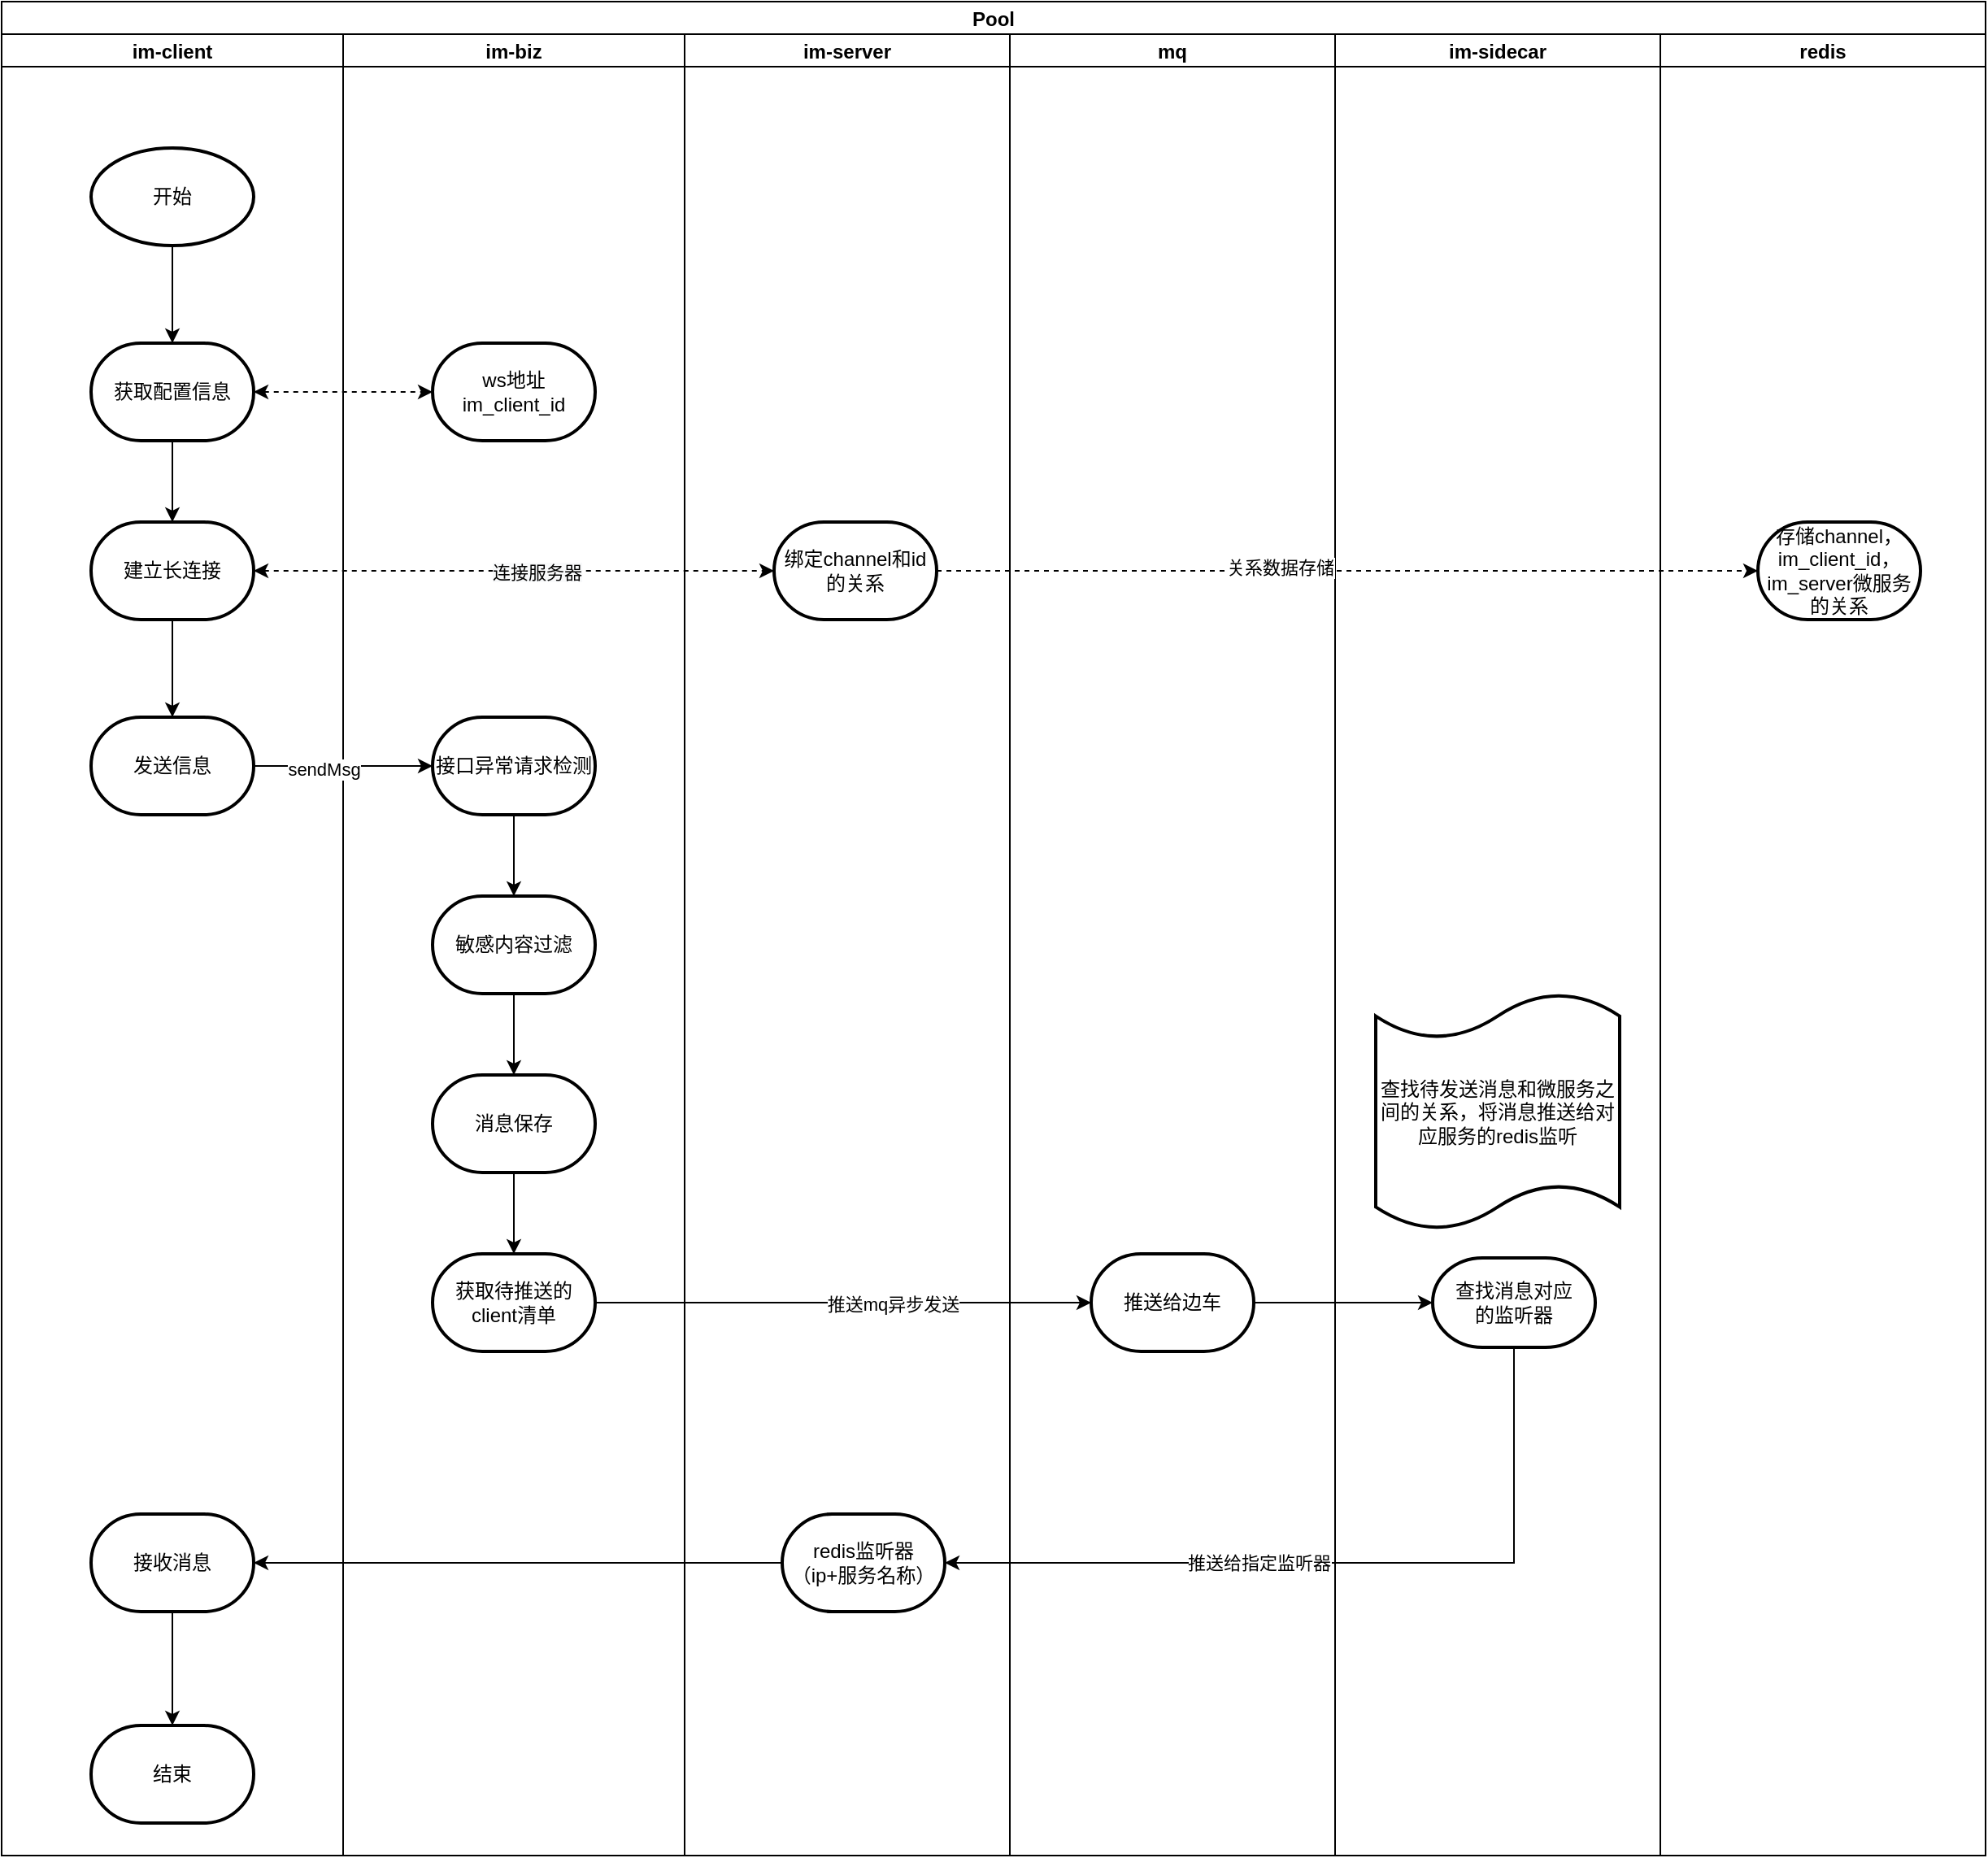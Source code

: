 <mxfile version="20.3.3" type="github">
  <diagram id="p_YzD1MOQoMGkonQV_qi" name="第 1 页">
    <mxGraphModel dx="1359" dy="781" grid="1" gridSize="10" guides="1" tooltips="1" connect="1" arrows="1" fold="1" page="1" pageScale="1" pageWidth="827" pageHeight="1169" math="0" shadow="0">
      <root>
        <mxCell id="0" />
        <mxCell id="1" parent="0" />
        <mxCell id="aXgUhf5NJgYudJebkA_Z-13" value="Pool" style="swimlane;childLayout=stackLayout;resizeParent=1;resizeParentMax=0;startSize=20;" vertex="1" parent="1">
          <mxGeometry x="30" y="20" width="1220" height="1140" as="geometry" />
        </mxCell>
        <mxCell id="aXgUhf5NJgYudJebkA_Z-14" value="im-client" style="swimlane;startSize=20;" vertex="1" parent="aXgUhf5NJgYudJebkA_Z-13">
          <mxGeometry y="20" width="210" height="1120" as="geometry" />
        </mxCell>
        <mxCell id="aXgUhf5NJgYudJebkA_Z-20" style="edgeStyle=orthogonalEdgeStyle;rounded=0;orthogonalLoop=1;jettySize=auto;html=1;" edge="1" parent="aXgUhf5NJgYudJebkA_Z-14" source="aXgUhf5NJgYudJebkA_Z-17" target="aXgUhf5NJgYudJebkA_Z-19">
          <mxGeometry relative="1" as="geometry" />
        </mxCell>
        <mxCell id="aXgUhf5NJgYudJebkA_Z-17" value="开始" style="strokeWidth=2;html=1;shape=mxgraph.flowchart.start_1;whiteSpace=wrap;" vertex="1" parent="aXgUhf5NJgYudJebkA_Z-14">
          <mxGeometry x="55" y="70" width="100" height="60" as="geometry" />
        </mxCell>
        <mxCell id="aXgUhf5NJgYudJebkA_Z-24" style="edgeStyle=orthogonalEdgeStyle;rounded=0;orthogonalLoop=1;jettySize=auto;html=1;entryX=0.5;entryY=0;entryDx=0;entryDy=0;entryPerimeter=0;startArrow=none;startFill=0;" edge="1" parent="aXgUhf5NJgYudJebkA_Z-14" source="aXgUhf5NJgYudJebkA_Z-19" target="aXgUhf5NJgYudJebkA_Z-23">
          <mxGeometry relative="1" as="geometry" />
        </mxCell>
        <mxCell id="aXgUhf5NJgYudJebkA_Z-19" value="获取配置信息" style="strokeWidth=2;html=1;shape=mxgraph.flowchart.terminator;whiteSpace=wrap;" vertex="1" parent="aXgUhf5NJgYudJebkA_Z-14">
          <mxGeometry x="55" y="190" width="100" height="60" as="geometry" />
        </mxCell>
        <mxCell id="aXgUhf5NJgYudJebkA_Z-29" style="edgeStyle=orthogonalEdgeStyle;rounded=0;orthogonalLoop=1;jettySize=auto;html=1;startArrow=none;startFill=0;" edge="1" parent="aXgUhf5NJgYudJebkA_Z-14" source="aXgUhf5NJgYudJebkA_Z-23" target="aXgUhf5NJgYudJebkA_Z-28">
          <mxGeometry relative="1" as="geometry" />
        </mxCell>
        <mxCell id="aXgUhf5NJgYudJebkA_Z-23" value="建立长连接" style="strokeWidth=2;html=1;shape=mxgraph.flowchart.terminator;whiteSpace=wrap;" vertex="1" parent="aXgUhf5NJgYudJebkA_Z-14">
          <mxGeometry x="55" y="300" width="100" height="60" as="geometry" />
        </mxCell>
        <mxCell id="aXgUhf5NJgYudJebkA_Z-28" value="发送信息" style="strokeWidth=2;html=1;shape=mxgraph.flowchart.terminator;whiteSpace=wrap;" vertex="1" parent="aXgUhf5NJgYudJebkA_Z-14">
          <mxGeometry x="55" y="420" width="100" height="60" as="geometry" />
        </mxCell>
        <mxCell id="aXgUhf5NJgYudJebkA_Z-62" style="edgeStyle=orthogonalEdgeStyle;rounded=0;orthogonalLoop=1;jettySize=auto;html=1;startArrow=none;startFill=0;" edge="1" parent="aXgUhf5NJgYudJebkA_Z-14" source="aXgUhf5NJgYudJebkA_Z-59" target="aXgUhf5NJgYudJebkA_Z-61">
          <mxGeometry relative="1" as="geometry" />
        </mxCell>
        <mxCell id="aXgUhf5NJgYudJebkA_Z-59" value="接收消息" style="strokeWidth=2;html=1;shape=mxgraph.flowchart.terminator;whiteSpace=wrap;" vertex="1" parent="aXgUhf5NJgYudJebkA_Z-14">
          <mxGeometry x="55" y="910" width="100" height="60" as="geometry" />
        </mxCell>
        <mxCell id="aXgUhf5NJgYudJebkA_Z-61" value="结束" style="strokeWidth=2;html=1;shape=mxgraph.flowchart.terminator;whiteSpace=wrap;" vertex="1" parent="aXgUhf5NJgYudJebkA_Z-14">
          <mxGeometry x="55" y="1040" width="100" height="60" as="geometry" />
        </mxCell>
        <mxCell id="aXgUhf5NJgYudJebkA_Z-15" value="im-biz" style="swimlane;startSize=20;" vertex="1" parent="aXgUhf5NJgYudJebkA_Z-13">
          <mxGeometry x="210" y="20" width="210" height="1120" as="geometry" />
        </mxCell>
        <mxCell id="aXgUhf5NJgYudJebkA_Z-21" value="ws地址&lt;br&gt;im_client_id" style="strokeWidth=2;html=1;shape=mxgraph.flowchart.terminator;whiteSpace=wrap;" vertex="1" parent="aXgUhf5NJgYudJebkA_Z-15">
          <mxGeometry x="55" y="190" width="100" height="60" as="geometry" />
        </mxCell>
        <mxCell id="aXgUhf5NJgYudJebkA_Z-35" style="edgeStyle=orthogonalEdgeStyle;rounded=0;orthogonalLoop=1;jettySize=auto;html=1;entryX=0.5;entryY=0;entryDx=0;entryDy=0;entryPerimeter=0;startArrow=none;startFill=0;" edge="1" parent="aXgUhf5NJgYudJebkA_Z-15" source="aXgUhf5NJgYudJebkA_Z-30" target="aXgUhf5NJgYudJebkA_Z-33">
          <mxGeometry relative="1" as="geometry" />
        </mxCell>
        <mxCell id="aXgUhf5NJgYudJebkA_Z-30" value="接口异常请求检测" style="strokeWidth=2;html=1;shape=mxgraph.flowchart.terminator;whiteSpace=wrap;" vertex="1" parent="aXgUhf5NJgYudJebkA_Z-15">
          <mxGeometry x="55" y="420" width="100" height="60" as="geometry" />
        </mxCell>
        <mxCell id="aXgUhf5NJgYudJebkA_Z-36" style="edgeStyle=orthogonalEdgeStyle;rounded=0;orthogonalLoop=1;jettySize=auto;html=1;startArrow=none;startFill=0;exitX=0.5;exitY=1;exitDx=0;exitDy=0;exitPerimeter=0;" edge="1" parent="aXgUhf5NJgYudJebkA_Z-15" source="aXgUhf5NJgYudJebkA_Z-41" target="aXgUhf5NJgYudJebkA_Z-34">
          <mxGeometry relative="1" as="geometry" />
        </mxCell>
        <mxCell id="aXgUhf5NJgYudJebkA_Z-45" value="" style="edgeStyle=orthogonalEdgeStyle;rounded=0;orthogonalLoop=1;jettySize=auto;html=1;startArrow=none;startFill=0;" edge="1" parent="aXgUhf5NJgYudJebkA_Z-15" source="aXgUhf5NJgYudJebkA_Z-33" target="aXgUhf5NJgYudJebkA_Z-41">
          <mxGeometry relative="1" as="geometry" />
        </mxCell>
        <mxCell id="aXgUhf5NJgYudJebkA_Z-33" value="敏感内容过滤" style="strokeWidth=2;html=1;shape=mxgraph.flowchart.terminator;whiteSpace=wrap;" vertex="1" parent="aXgUhf5NJgYudJebkA_Z-15">
          <mxGeometry x="55" y="530" width="100" height="60" as="geometry" />
        </mxCell>
        <mxCell id="aXgUhf5NJgYudJebkA_Z-34" value="获取待推送的client清单" style="strokeWidth=2;html=1;shape=mxgraph.flowchart.terminator;whiteSpace=wrap;" vertex="1" parent="aXgUhf5NJgYudJebkA_Z-15">
          <mxGeometry x="55" y="750" width="100" height="60" as="geometry" />
        </mxCell>
        <mxCell id="aXgUhf5NJgYudJebkA_Z-41" value="消息保存" style="strokeWidth=2;html=1;shape=mxgraph.flowchart.terminator;whiteSpace=wrap;" vertex="1" parent="aXgUhf5NJgYudJebkA_Z-15">
          <mxGeometry x="55" y="640" width="100" height="60" as="geometry" />
        </mxCell>
        <mxCell id="aXgUhf5NJgYudJebkA_Z-39" style="edgeStyle=orthogonalEdgeStyle;rounded=0;orthogonalLoop=1;jettySize=auto;html=1;entryX=0;entryY=0.5;entryDx=0;entryDy=0;entryPerimeter=0;startArrow=none;startFill=0;" edge="1" parent="aXgUhf5NJgYudJebkA_Z-13" source="aXgUhf5NJgYudJebkA_Z-34" target="aXgUhf5NJgYudJebkA_Z-38">
          <mxGeometry relative="1" as="geometry" />
        </mxCell>
        <mxCell id="aXgUhf5NJgYudJebkA_Z-40" value="推送mq异步发送" style="edgeLabel;html=1;align=center;verticalAlign=middle;resizable=0;points=[];" vertex="1" connectable="0" parent="aXgUhf5NJgYudJebkA_Z-39">
          <mxGeometry x="0.2" y="-1" relative="1" as="geometry">
            <mxPoint as="offset" />
          </mxGeometry>
        </mxCell>
        <mxCell id="aXgUhf5NJgYudJebkA_Z-16" value="im-server" style="swimlane;startSize=20;" vertex="1" parent="aXgUhf5NJgYudJebkA_Z-13">
          <mxGeometry x="420" y="20" width="200" height="1120" as="geometry" />
        </mxCell>
        <mxCell id="aXgUhf5NJgYudJebkA_Z-25" value="绑定channel和id的关系" style="strokeWidth=2;html=1;shape=mxgraph.flowchart.terminator;whiteSpace=wrap;" vertex="1" parent="aXgUhf5NJgYudJebkA_Z-16">
          <mxGeometry x="55" y="300" width="100" height="60" as="geometry" />
        </mxCell>
        <mxCell id="aXgUhf5NJgYudJebkA_Z-46" value="redis监听器&lt;br&gt;（ip+服务名称）" style="strokeWidth=2;html=1;shape=mxgraph.flowchart.terminator;whiteSpace=wrap;" vertex="1" parent="aXgUhf5NJgYudJebkA_Z-16">
          <mxGeometry x="60" y="910" width="100" height="60" as="geometry" />
        </mxCell>
        <mxCell id="aXgUhf5NJgYudJebkA_Z-22" style="edgeStyle=orthogonalEdgeStyle;rounded=0;orthogonalLoop=1;jettySize=auto;html=1;startArrow=classic;startFill=1;dashed=1;" edge="1" parent="aXgUhf5NJgYudJebkA_Z-13" source="aXgUhf5NJgYudJebkA_Z-19" target="aXgUhf5NJgYudJebkA_Z-21">
          <mxGeometry relative="1" as="geometry" />
        </mxCell>
        <mxCell id="aXgUhf5NJgYudJebkA_Z-26" style="edgeStyle=orthogonalEdgeStyle;rounded=0;orthogonalLoop=1;jettySize=auto;html=1;startArrow=classic;startFill=1;dashed=1;exitX=1;exitY=0.5;exitDx=0;exitDy=0;exitPerimeter=0;" edge="1" parent="aXgUhf5NJgYudJebkA_Z-13" target="aXgUhf5NJgYudJebkA_Z-25" source="aXgUhf5NJgYudJebkA_Z-23">
          <mxGeometry relative="1" as="geometry">
            <mxPoint x="365" y="350" as="sourcePoint" />
          </mxGeometry>
        </mxCell>
        <mxCell id="aXgUhf5NJgYudJebkA_Z-27" value="&lt;span style=&quot;background-color: rgb(248, 249, 250);&quot;&gt;连接服务器&lt;/span&gt;" style="edgeLabel;html=1;align=center;verticalAlign=middle;resizable=0;points=[];" vertex="1" connectable="0" parent="aXgUhf5NJgYudJebkA_Z-26">
          <mxGeometry x="0.087" y="-1" relative="1" as="geometry">
            <mxPoint as="offset" />
          </mxGeometry>
        </mxCell>
        <mxCell id="aXgUhf5NJgYudJebkA_Z-31" style="edgeStyle=orthogonalEdgeStyle;rounded=0;orthogonalLoop=1;jettySize=auto;html=1;startArrow=none;startFill=0;" edge="1" parent="aXgUhf5NJgYudJebkA_Z-13" source="aXgUhf5NJgYudJebkA_Z-28" target="aXgUhf5NJgYudJebkA_Z-30">
          <mxGeometry relative="1" as="geometry" />
        </mxCell>
        <mxCell id="aXgUhf5NJgYudJebkA_Z-32" value="sendMsg" style="edgeLabel;html=1;align=center;verticalAlign=middle;resizable=0;points=[];" vertex="1" connectable="0" parent="aXgUhf5NJgYudJebkA_Z-31">
          <mxGeometry x="-0.218" y="-2" relative="1" as="geometry">
            <mxPoint as="offset" />
          </mxGeometry>
        </mxCell>
        <mxCell id="aXgUhf5NJgYudJebkA_Z-37" value="mq" style="swimlane;startSize=20;" vertex="1" parent="aXgUhf5NJgYudJebkA_Z-13">
          <mxGeometry x="620" y="20" width="200" height="1120" as="geometry" />
        </mxCell>
        <mxCell id="aXgUhf5NJgYudJebkA_Z-38" value="推送给边车" style="strokeWidth=2;html=1;shape=mxgraph.flowchart.terminator;whiteSpace=wrap;" vertex="1" parent="aXgUhf5NJgYudJebkA_Z-37">
          <mxGeometry x="50" y="750" width="100" height="60" as="geometry" />
        </mxCell>
        <mxCell id="aXgUhf5NJgYudJebkA_Z-47" value="im-sidecar" style="swimlane;startSize=20;" vertex="1" parent="aXgUhf5NJgYudJebkA_Z-13">
          <mxGeometry x="820" y="20" width="200" height="1120" as="geometry" />
        </mxCell>
        <mxCell id="aXgUhf5NJgYudJebkA_Z-48" value="查找消息对应&lt;br&gt;的监听器" style="strokeWidth=2;html=1;shape=mxgraph.flowchart.terminator;whiteSpace=wrap;" vertex="1" parent="aXgUhf5NJgYudJebkA_Z-47">
          <mxGeometry x="60" y="752.5" width="100" height="55" as="geometry" />
        </mxCell>
        <mxCell id="aXgUhf5NJgYudJebkA_Z-63" value="查找待发送消息和微服务之间的关系，将消息推送给对应服务的redis监听" style="shape=tape;whiteSpace=wrap;html=1;strokeWidth=2;size=0.19" vertex="1" parent="aXgUhf5NJgYudJebkA_Z-47">
          <mxGeometry x="25" y="590" width="150" height="145" as="geometry" />
        </mxCell>
        <mxCell id="aXgUhf5NJgYudJebkA_Z-49" value="" style="edgeStyle=orthogonalEdgeStyle;rounded=0;orthogonalLoop=1;jettySize=auto;html=1;startArrow=none;startFill=0;" edge="1" parent="aXgUhf5NJgYudJebkA_Z-13" source="aXgUhf5NJgYudJebkA_Z-38" target="aXgUhf5NJgYudJebkA_Z-48">
          <mxGeometry relative="1" as="geometry" />
        </mxCell>
        <mxCell id="aXgUhf5NJgYudJebkA_Z-50" value="redis" style="swimlane;startSize=20;" vertex="1" parent="aXgUhf5NJgYudJebkA_Z-13">
          <mxGeometry x="1020" y="20" width="200" height="1120" as="geometry" />
        </mxCell>
        <mxCell id="aXgUhf5NJgYudJebkA_Z-52" value="存储channel，im_client_id，im_server微服务的关系" style="strokeWidth=2;html=1;shape=mxgraph.flowchart.terminator;whiteSpace=wrap;" vertex="1" parent="aXgUhf5NJgYudJebkA_Z-50">
          <mxGeometry x="60" y="300" width="100" height="60" as="geometry" />
        </mxCell>
        <mxCell id="aXgUhf5NJgYudJebkA_Z-55" style="edgeStyle=orthogonalEdgeStyle;rounded=0;orthogonalLoop=1;jettySize=auto;html=1;startArrow=none;startFill=0;dashed=1;" edge="1" parent="aXgUhf5NJgYudJebkA_Z-13" source="aXgUhf5NJgYudJebkA_Z-25" target="aXgUhf5NJgYudJebkA_Z-52">
          <mxGeometry relative="1" as="geometry" />
        </mxCell>
        <mxCell id="aXgUhf5NJgYudJebkA_Z-56" value="关系数据存储" style="edgeLabel;html=1;align=center;verticalAlign=middle;resizable=0;points=[];" vertex="1" connectable="0" parent="aXgUhf5NJgYudJebkA_Z-55">
          <mxGeometry x="-0.164" y="2" relative="1" as="geometry">
            <mxPoint as="offset" />
          </mxGeometry>
        </mxCell>
        <mxCell id="aXgUhf5NJgYudJebkA_Z-57" style="edgeStyle=orthogonalEdgeStyle;rounded=0;orthogonalLoop=1;jettySize=auto;html=1;entryX=1;entryY=0.5;entryDx=0;entryDy=0;entryPerimeter=0;startArrow=none;startFill=0;exitX=0.5;exitY=1;exitDx=0;exitDy=0;exitPerimeter=0;" edge="1" parent="aXgUhf5NJgYudJebkA_Z-13" source="aXgUhf5NJgYudJebkA_Z-48" target="aXgUhf5NJgYudJebkA_Z-46">
          <mxGeometry relative="1" as="geometry" />
        </mxCell>
        <mxCell id="aXgUhf5NJgYudJebkA_Z-58" value="推送给指定监听器" style="edgeLabel;html=1;align=center;verticalAlign=middle;resizable=0;points=[];" vertex="1" connectable="0" parent="aXgUhf5NJgYudJebkA_Z-57">
          <mxGeometry x="0.2" relative="1" as="geometry">
            <mxPoint as="offset" />
          </mxGeometry>
        </mxCell>
        <mxCell id="aXgUhf5NJgYudJebkA_Z-60" style="edgeStyle=orthogonalEdgeStyle;rounded=0;orthogonalLoop=1;jettySize=auto;html=1;entryX=1;entryY=0.5;entryDx=0;entryDy=0;entryPerimeter=0;startArrow=none;startFill=0;" edge="1" parent="aXgUhf5NJgYudJebkA_Z-13" source="aXgUhf5NJgYudJebkA_Z-46" target="aXgUhf5NJgYudJebkA_Z-59">
          <mxGeometry relative="1" as="geometry" />
        </mxCell>
      </root>
    </mxGraphModel>
  </diagram>
</mxfile>

